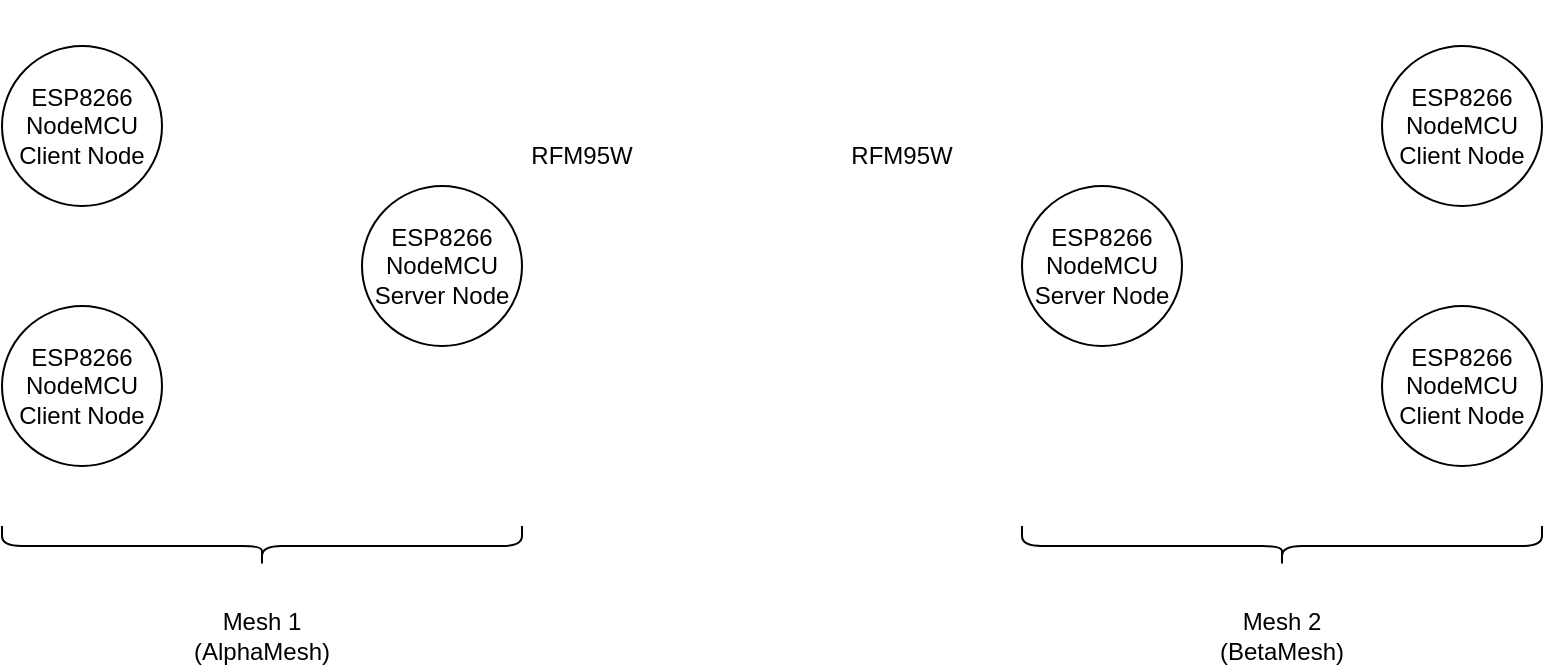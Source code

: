 <mxfile version="20.5.1" type="github">
  <diagram id="2j9tihJcWGmogORtZLfm" name="Page-1">
    <mxGraphModel dx="1038" dy="539" grid="1" gridSize="10" guides="1" tooltips="1" connect="1" arrows="1" fold="1" page="1" pageScale="1" pageWidth="850" pageHeight="1100" math="0" shadow="0">
      <root>
        <mxCell id="0" />
        <mxCell id="1" parent="0" />
        <mxCell id="FCE10W5ZX_m4McsUhyiG-1" value="ESP8266&lt;br&gt;NodeMCU&lt;br&gt;Client Node" style="ellipse;whiteSpace=wrap;html=1;aspect=fixed;" vertex="1" parent="1">
          <mxGeometry x="40" y="300" width="80" height="80" as="geometry" />
        </mxCell>
        <mxCell id="FCE10W5ZX_m4McsUhyiG-2" value="ESP8266&lt;br&gt;NodeMCU&lt;br&gt;Client Node" style="ellipse;whiteSpace=wrap;html=1;aspect=fixed;" vertex="1" parent="1">
          <mxGeometry x="40" y="170" width="80" height="80" as="geometry" />
        </mxCell>
        <mxCell id="FCE10W5ZX_m4McsUhyiG-3" value="ESP8266&lt;br&gt;NodeMCU&lt;br&gt;Server Node" style="ellipse;whiteSpace=wrap;html=1;aspect=fixed;fillColor=none;" vertex="1" parent="1">
          <mxGeometry x="220" y="240" width="80" height="80" as="geometry" />
        </mxCell>
        <mxCell id="FCE10W5ZX_m4McsUhyiG-4" value="" style="shape=curlyBracket;whiteSpace=wrap;html=1;rounded=1;flipH=1;fillColor=none;rotation=90;" vertex="1" parent="1">
          <mxGeometry x="160" y="290" width="20" height="260" as="geometry" />
        </mxCell>
        <mxCell id="FCE10W5ZX_m4McsUhyiG-5" value="Mesh 1 (AlphaMesh)" style="text;html=1;strokeColor=none;fillColor=none;align=center;verticalAlign=middle;whiteSpace=wrap;rounded=0;" vertex="1" parent="1">
          <mxGeometry x="140" y="450" width="60" height="30" as="geometry" />
        </mxCell>
        <mxCell id="FCE10W5ZX_m4McsUhyiG-11" value="ESP8266&lt;br&gt;NodeMCU&lt;br&gt;Client Node" style="ellipse;whiteSpace=wrap;html=1;aspect=fixed;" vertex="1" parent="1">
          <mxGeometry x="730" y="300" width="80" height="80" as="geometry" />
        </mxCell>
        <mxCell id="FCE10W5ZX_m4McsUhyiG-12" value="ESP8266&lt;br&gt;NodeMCU&lt;br&gt;Client Node" style="ellipse;whiteSpace=wrap;html=1;aspect=fixed;" vertex="1" parent="1">
          <mxGeometry x="730" y="170" width="80" height="80" as="geometry" />
        </mxCell>
        <mxCell id="FCE10W5ZX_m4McsUhyiG-13" value="ESP8266&lt;br&gt;NodeMCU&lt;br&gt;Server Node" style="ellipse;whiteSpace=wrap;html=1;aspect=fixed;fillColor=none;" vertex="1" parent="1">
          <mxGeometry x="550" y="240" width="80" height="80" as="geometry" />
        </mxCell>
        <mxCell id="FCE10W5ZX_m4McsUhyiG-14" value="" style="shape=curlyBracket;whiteSpace=wrap;html=1;rounded=1;flipH=1;fillColor=none;rotation=90;" vertex="1" parent="1">
          <mxGeometry x="670" y="290" width="20" height="260" as="geometry" />
        </mxCell>
        <mxCell id="FCE10W5ZX_m4McsUhyiG-15" value="Mesh 2 (BetaMesh)" style="text;html=1;strokeColor=none;fillColor=none;align=center;verticalAlign=middle;whiteSpace=wrap;rounded=0;" vertex="1" parent="1">
          <mxGeometry x="650" y="450" width="60" height="30" as="geometry" />
        </mxCell>
        <mxCell id="FCE10W5ZX_m4McsUhyiG-16" value="" style="shape=image;html=1;verticalAlign=top;verticalLabelPosition=bottom;labelBackgroundColor=#ffffff;imageAspect=0;aspect=fixed;image=https://cdn1.iconfinder.com/data/icons/computer-hardware-glyphs-vol-2/52/signal__device__technology__radar__satellite__antenna__tower-128.png;fillColor=none;rotation=-30;" vertex="1" parent="1">
          <mxGeometry x="510" y="172" width="78" height="78" as="geometry" />
        </mxCell>
        <mxCell id="FCE10W5ZX_m4McsUhyiG-17" value="" style="shape=image;html=1;verticalAlign=top;verticalLabelPosition=bottom;labelBackgroundColor=#ffffff;imageAspect=0;aspect=fixed;image=https://cdn1.iconfinder.com/data/icons/computer-hardware-glyphs-vol-2/52/signal__device__technology__radar__satellite__antenna__tower-128.png;fillColor=none;rotation=30;" vertex="1" parent="1">
          <mxGeometry x="250" y="162" width="78" height="78" as="geometry" />
        </mxCell>
        <mxCell id="FCE10W5ZX_m4McsUhyiG-18" value="RFM95W&lt;br&gt;" style="text;html=1;strokeColor=none;fillColor=none;align=center;verticalAlign=middle;whiteSpace=wrap;rounded=0;" vertex="1" parent="1">
          <mxGeometry x="460" y="210" width="60" height="30" as="geometry" />
        </mxCell>
        <mxCell id="FCE10W5ZX_m4McsUhyiG-20" value="RFM95W&lt;br&gt;" style="text;html=1;strokeColor=none;fillColor=none;align=center;verticalAlign=middle;whiteSpace=wrap;rounded=0;" vertex="1" parent="1">
          <mxGeometry x="300" y="210" width="60" height="30" as="geometry" />
        </mxCell>
      </root>
    </mxGraphModel>
  </diagram>
</mxfile>
